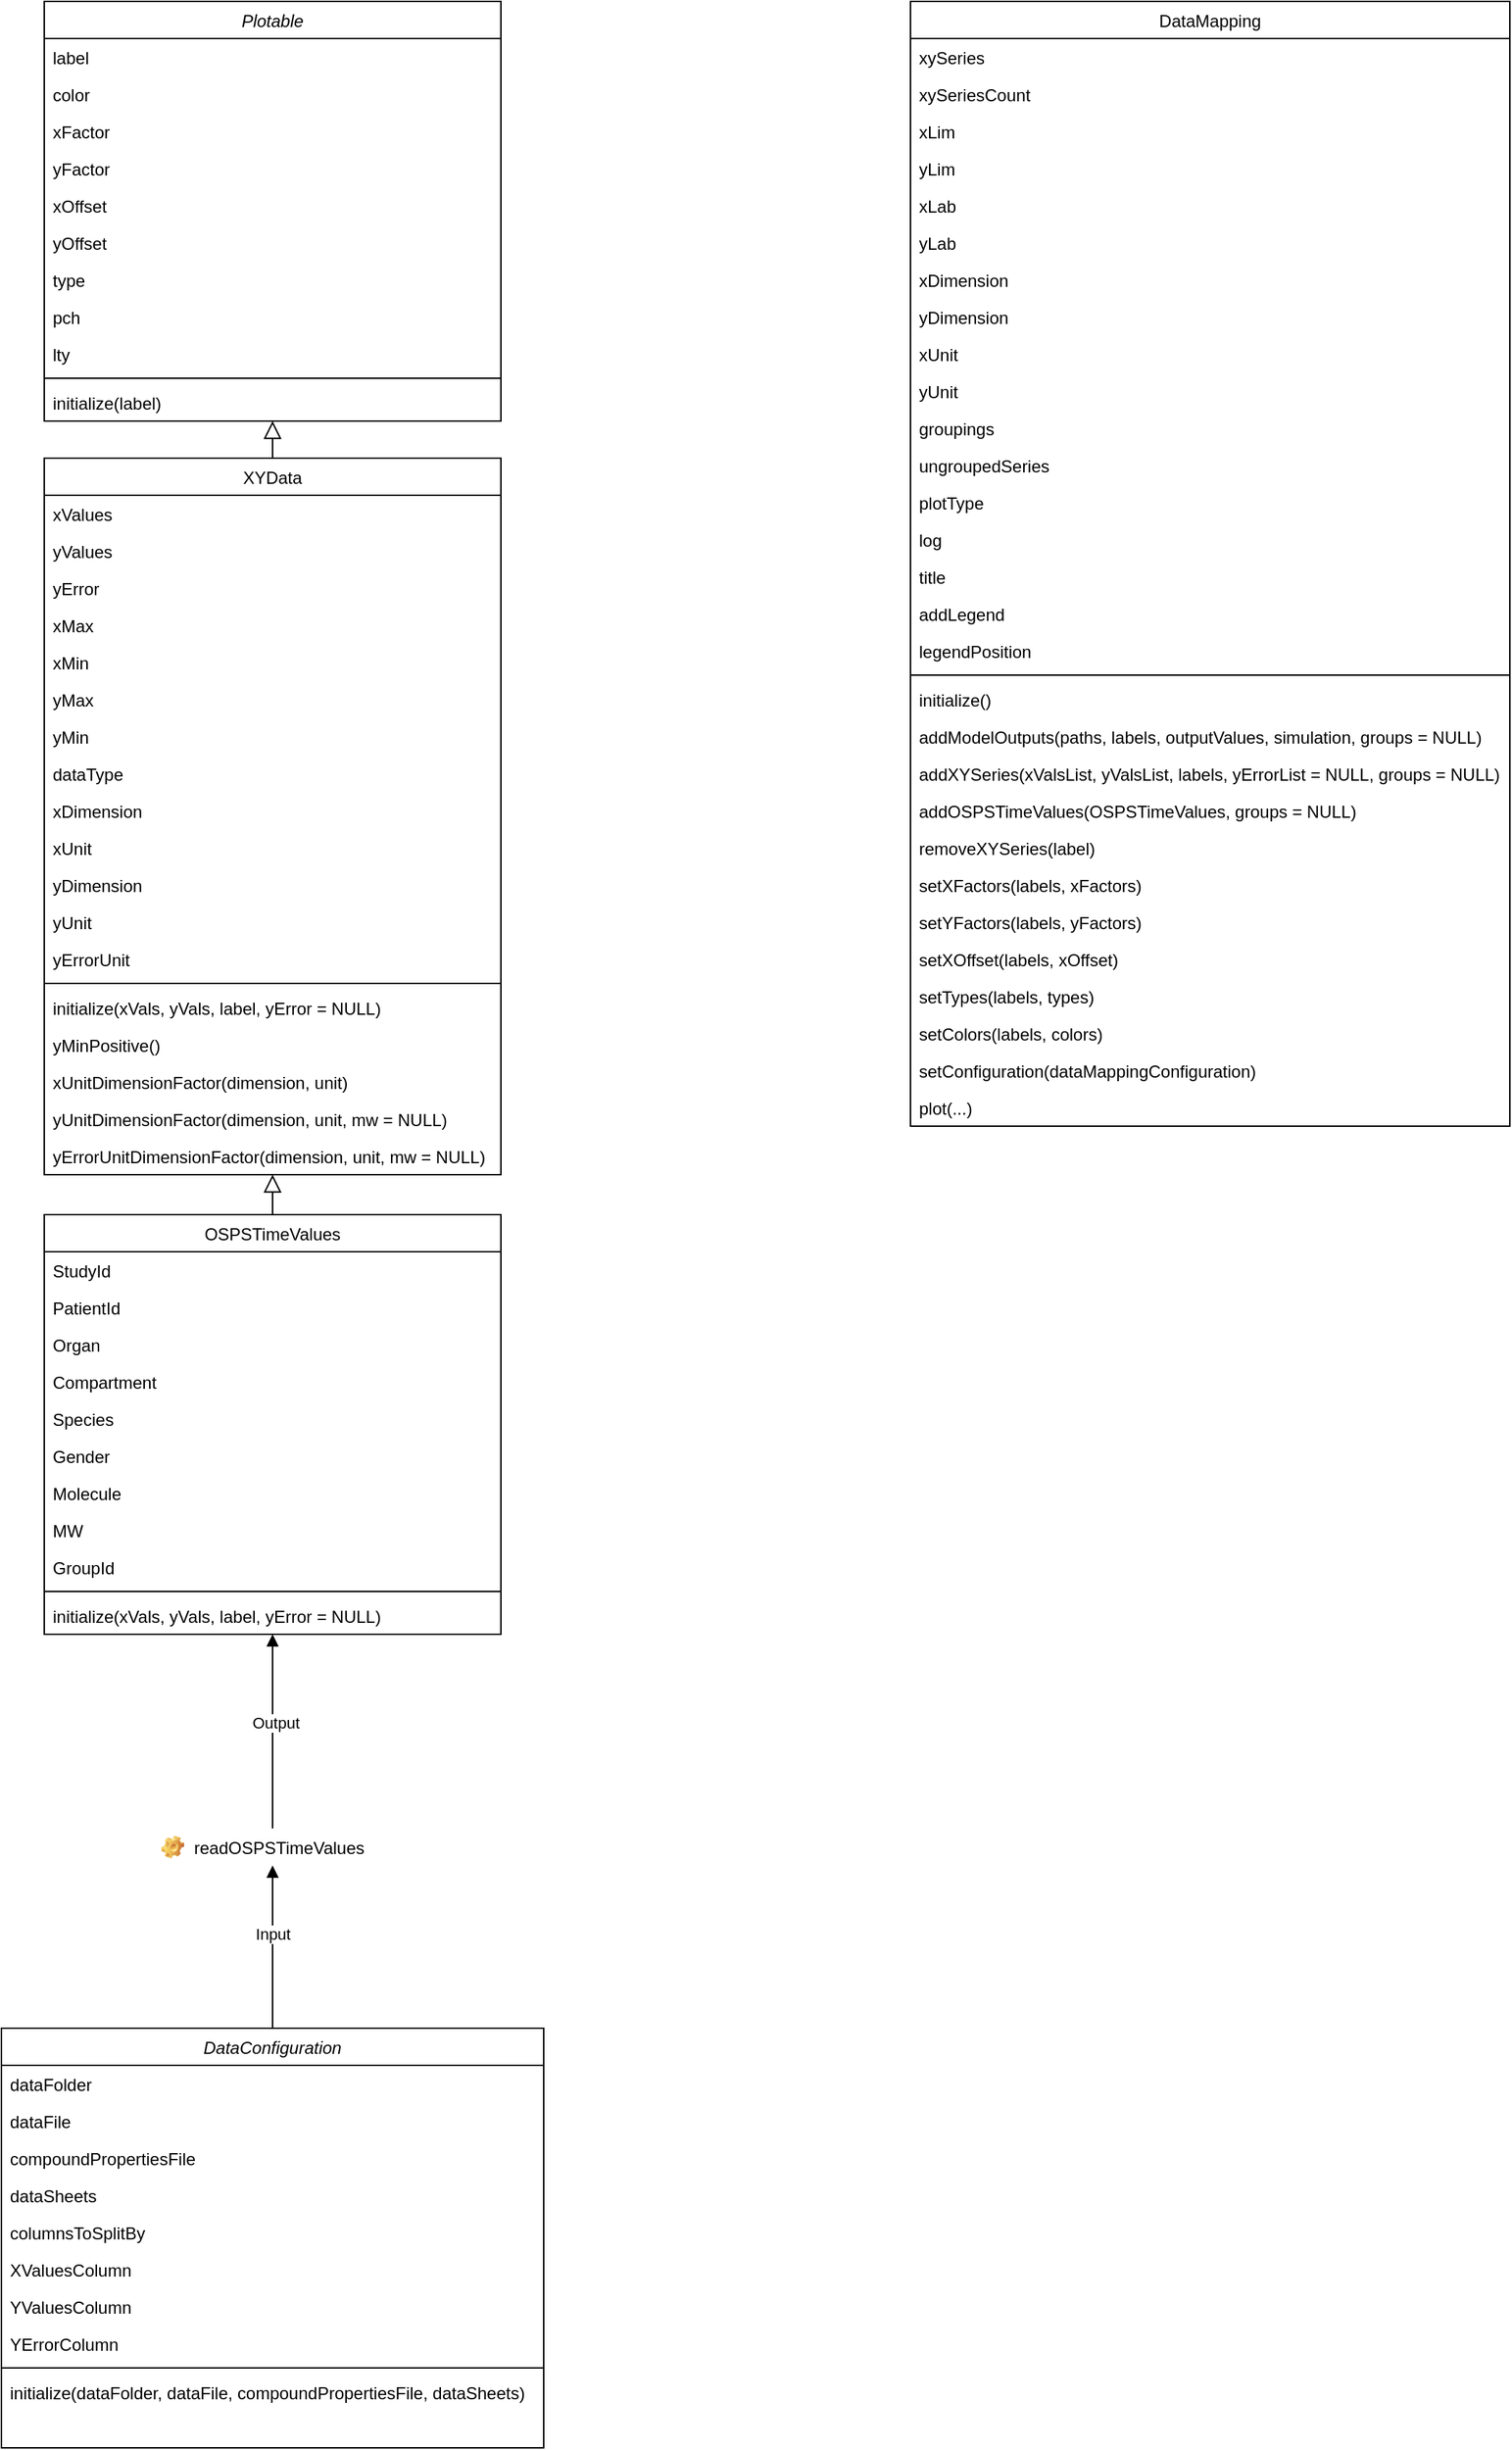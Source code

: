 <mxfile version="13.7.9" type="device"><diagram id="C5RBs43oDa-KdzZeNtuy" name="Page-1"><mxGraphModel dx="3437" dy="1970" grid="1" gridSize="10" guides="1" tooltips="1" connect="1" arrows="1" fold="1" page="1" pageScale="1" pageWidth="827" pageHeight="1169" math="0" shadow="0"><root><mxCell id="WIyWlLk6GJQsqaUBKTNV-0"/><mxCell id="WIyWlLk6GJQsqaUBKTNV-1" parent="WIyWlLk6GJQsqaUBKTNV-0"/><mxCell id="zkfFHV4jXpPFQw0GAbJ--0" value="Plotable" style="swimlane;fontStyle=2;align=center;verticalAlign=top;childLayout=stackLayout;horizontal=1;startSize=26;horizontalStack=0;resizeParent=1;resizeLast=0;collapsible=1;marginBottom=0;rounded=0;shadow=0;strokeWidth=1;" parent="WIyWlLk6GJQsqaUBKTNV-1" vertex="1"><mxGeometry x="220" y="120" width="320" height="294" as="geometry"><mxRectangle x="230" y="140" width="160" height="26" as="alternateBounds"/></mxGeometry></mxCell><mxCell id="zkfFHV4jXpPFQw0GAbJ--1" value="label" style="text;align=left;verticalAlign=top;spacingLeft=4;spacingRight=4;overflow=hidden;rotatable=0;points=[[0,0.5],[1,0.5]];portConstraint=eastwest;" parent="zkfFHV4jXpPFQw0GAbJ--0" vertex="1"><mxGeometry y="26" width="320" height="26" as="geometry"/></mxCell><mxCell id="zkfFHV4jXpPFQw0GAbJ--2" value="color" style="text;align=left;verticalAlign=top;spacingLeft=4;spacingRight=4;overflow=hidden;rotatable=0;points=[[0,0.5],[1,0.5]];portConstraint=eastwest;rounded=0;shadow=0;html=0;" parent="zkfFHV4jXpPFQw0GAbJ--0" vertex="1"><mxGeometry y="52" width="320" height="26" as="geometry"/></mxCell><mxCell id="zkfFHV4jXpPFQw0GAbJ--3" value="xFactor" style="text;align=left;verticalAlign=top;spacingLeft=4;spacingRight=4;overflow=hidden;rotatable=0;points=[[0,0.5],[1,0.5]];portConstraint=eastwest;rounded=0;shadow=0;html=0;" parent="zkfFHV4jXpPFQw0GAbJ--0" vertex="1"><mxGeometry y="78" width="320" height="26" as="geometry"/></mxCell><mxCell id="pk9GruqM8va9V6yg0Vaz-9" value="yFactor" style="text;strokeColor=none;fillColor=none;align=left;verticalAlign=top;spacingLeft=4;spacingRight=4;overflow=hidden;rotatable=0;points=[[0,0.5],[1,0.5]];portConstraint=eastwest;" vertex="1" parent="zkfFHV4jXpPFQw0GAbJ--0"><mxGeometry y="104" width="320" height="26" as="geometry"/></mxCell><mxCell id="pk9GruqM8va9V6yg0Vaz-10" value="xOffset" style="text;strokeColor=none;fillColor=none;align=left;verticalAlign=top;spacingLeft=4;spacingRight=4;overflow=hidden;rotatable=0;points=[[0,0.5],[1,0.5]];portConstraint=eastwest;" vertex="1" parent="zkfFHV4jXpPFQw0GAbJ--0"><mxGeometry y="130" width="320" height="26" as="geometry"/></mxCell><mxCell id="pk9GruqM8va9V6yg0Vaz-11" value="yOffset" style="text;strokeColor=none;fillColor=none;align=left;verticalAlign=top;spacingLeft=4;spacingRight=4;overflow=hidden;rotatable=0;points=[[0,0.5],[1,0.5]];portConstraint=eastwest;" vertex="1" parent="zkfFHV4jXpPFQw0GAbJ--0"><mxGeometry y="156" width="320" height="26" as="geometry"/></mxCell><mxCell id="pk9GruqM8va9V6yg0Vaz-12" value="type" style="text;strokeColor=none;fillColor=none;align=left;verticalAlign=top;spacingLeft=4;spacingRight=4;overflow=hidden;rotatable=0;points=[[0,0.5],[1,0.5]];portConstraint=eastwest;" vertex="1" parent="zkfFHV4jXpPFQw0GAbJ--0"><mxGeometry y="182" width="320" height="26" as="geometry"/></mxCell><mxCell id="pk9GruqM8va9V6yg0Vaz-13" value="pch" style="text;strokeColor=none;fillColor=none;align=left;verticalAlign=top;spacingLeft=4;spacingRight=4;overflow=hidden;rotatable=0;points=[[0,0.5],[1,0.5]];portConstraint=eastwest;" vertex="1" parent="zkfFHV4jXpPFQw0GAbJ--0"><mxGeometry y="208" width="320" height="26" as="geometry"/></mxCell><mxCell id="pk9GruqM8va9V6yg0Vaz-14" value="lty" style="text;strokeColor=none;fillColor=none;align=left;verticalAlign=top;spacingLeft=4;spacingRight=4;overflow=hidden;rotatable=0;points=[[0,0.5],[1,0.5]];portConstraint=eastwest;" vertex="1" parent="zkfFHV4jXpPFQw0GAbJ--0"><mxGeometry y="234" width="320" height="26" as="geometry"/></mxCell><mxCell id="zkfFHV4jXpPFQw0GAbJ--4" value="" style="line;html=1;strokeWidth=1;align=left;verticalAlign=middle;spacingTop=-1;spacingLeft=3;spacingRight=3;rotatable=0;labelPosition=right;points=[];portConstraint=eastwest;" parent="zkfFHV4jXpPFQw0GAbJ--0" vertex="1"><mxGeometry y="260" width="320" height="8" as="geometry"/></mxCell><mxCell id="zkfFHV4jXpPFQw0GAbJ--5" value="initialize(label)" style="text;align=left;verticalAlign=top;spacingLeft=4;spacingRight=4;overflow=hidden;rotatable=0;points=[[0,0.5],[1,0.5]];portConstraint=eastwest;" parent="zkfFHV4jXpPFQw0GAbJ--0" vertex="1"><mxGeometry y="268" width="320" height="26" as="geometry"/></mxCell><mxCell id="zkfFHV4jXpPFQw0GAbJ--12" value="" style="endArrow=block;endSize=10;endFill=0;shadow=0;strokeWidth=1;rounded=0;edgeStyle=elbowEdgeStyle;elbow=vertical;" parent="WIyWlLk6GJQsqaUBKTNV-1" source="zkfFHV4jXpPFQw0GAbJ--6" target="zkfFHV4jXpPFQw0GAbJ--0" edge="1"><mxGeometry width="160" relative="1" as="geometry"><mxPoint x="200" y="203" as="sourcePoint"/><mxPoint x="200" y="203" as="targetPoint"/></mxGeometry></mxCell><mxCell id="pk9GruqM8va9V6yg0Vaz-6" value="" style="endArrow=block;endSize=10;endFill=0;shadow=0;strokeWidth=1;rounded=0;edgeStyle=elbowEdgeStyle;elbow=vertical;exitX=0.5;exitY=0;exitDx=0;exitDy=0;entryX=0.5;entryY=1;entryDx=0;entryDy=0;" edge="1" parent="WIyWlLk6GJQsqaUBKTNV-1" source="pk9GruqM8va9V6yg0Vaz-0" target="zkfFHV4jXpPFQw0GAbJ--6"><mxGeometry width="160" relative="1" as="geometry"><mxPoint x="310" y="410" as="sourcePoint"/><mxPoint x="610" y="520" as="targetPoint"/></mxGeometry></mxCell><mxCell id="zkfFHV4jXpPFQw0GAbJ--6" value="XYData" style="swimlane;fontStyle=0;align=center;verticalAlign=top;childLayout=stackLayout;horizontal=1;startSize=26;horizontalStack=0;resizeParent=1;resizeLast=0;collapsible=1;marginBottom=0;rounded=0;shadow=0;strokeWidth=1;" parent="WIyWlLk6GJQsqaUBKTNV-1" vertex="1"><mxGeometry x="220" y="440" width="320" height="502" as="geometry"><mxRectangle x="130" y="380" width="160" height="26" as="alternateBounds"/></mxGeometry></mxCell><mxCell id="zkfFHV4jXpPFQw0GAbJ--7" value="xValues" style="text;align=left;verticalAlign=top;spacingLeft=4;spacingRight=4;overflow=hidden;rotatable=0;points=[[0,0.5],[1,0.5]];portConstraint=eastwest;" parent="zkfFHV4jXpPFQw0GAbJ--6" vertex="1"><mxGeometry y="26" width="320" height="26" as="geometry"/></mxCell><mxCell id="pk9GruqM8va9V6yg0Vaz-15" value="yValues" style="text;align=left;verticalAlign=top;spacingLeft=4;spacingRight=4;overflow=hidden;rotatable=0;points=[[0,0.5],[1,0.5]];portConstraint=eastwest;rounded=0;shadow=0;html=0;" vertex="1" parent="zkfFHV4jXpPFQw0GAbJ--6"><mxGeometry y="52" width="320" height="26" as="geometry"/></mxCell><mxCell id="pk9GruqM8va9V6yg0Vaz-20" value="yError" style="text;align=left;verticalAlign=top;spacingLeft=4;spacingRight=4;overflow=hidden;rotatable=0;points=[[0,0.5],[1,0.5]];portConstraint=eastwest;rounded=0;shadow=0;html=0;" vertex="1" parent="zkfFHV4jXpPFQw0GAbJ--6"><mxGeometry y="78" width="320" height="26" as="geometry"/></mxCell><mxCell id="pk9GruqM8va9V6yg0Vaz-19" value="xMax" style="text;align=left;verticalAlign=top;spacingLeft=4;spacingRight=4;overflow=hidden;rotatable=0;points=[[0,0.5],[1,0.5]];portConstraint=eastwest;rounded=0;shadow=0;html=0;" vertex="1" parent="zkfFHV4jXpPFQw0GAbJ--6"><mxGeometry y="104" width="320" height="26" as="geometry"/></mxCell><mxCell id="pk9GruqM8va9V6yg0Vaz-18" value="xMin" style="text;align=left;verticalAlign=top;spacingLeft=4;spacingRight=4;overflow=hidden;rotatable=0;points=[[0,0.5],[1,0.5]];portConstraint=eastwest;rounded=0;shadow=0;html=0;" vertex="1" parent="zkfFHV4jXpPFQw0GAbJ--6"><mxGeometry y="130" width="320" height="26" as="geometry"/></mxCell><mxCell id="pk9GruqM8va9V6yg0Vaz-16" value="yMax" style="text;align=left;verticalAlign=top;spacingLeft=4;spacingRight=4;overflow=hidden;rotatable=0;points=[[0,0.5],[1,0.5]];portConstraint=eastwest;rounded=0;shadow=0;html=0;" vertex="1" parent="zkfFHV4jXpPFQw0GAbJ--6"><mxGeometry y="156" width="320" height="26" as="geometry"/></mxCell><mxCell id="pk9GruqM8va9V6yg0Vaz-17" value="yMin" style="text;align=left;verticalAlign=top;spacingLeft=4;spacingRight=4;overflow=hidden;rotatable=0;points=[[0,0.5],[1,0.5]];portConstraint=eastwest;rounded=0;shadow=0;html=0;" vertex="1" parent="zkfFHV4jXpPFQw0GAbJ--6"><mxGeometry y="182" width="320" height="26" as="geometry"/></mxCell><mxCell id="zkfFHV4jXpPFQw0GAbJ--8" value="dataType" style="text;align=left;verticalAlign=top;spacingLeft=4;spacingRight=4;overflow=hidden;rotatable=0;points=[[0,0.5],[1,0.5]];portConstraint=eastwest;rounded=0;shadow=0;html=0;" parent="zkfFHV4jXpPFQw0GAbJ--6" vertex="1"><mxGeometry y="208" width="320" height="26" as="geometry"/></mxCell><mxCell id="pk9GruqM8va9V6yg0Vaz-21" value="xDimension" style="text;align=left;verticalAlign=top;spacingLeft=4;spacingRight=4;overflow=hidden;rotatable=0;points=[[0,0.5],[1,0.5]];portConstraint=eastwest;rounded=0;shadow=0;html=0;" vertex="1" parent="zkfFHV4jXpPFQw0GAbJ--6"><mxGeometry y="234" width="320" height="26" as="geometry"/></mxCell><mxCell id="pk9GruqM8va9V6yg0Vaz-22" value="xUnit" style="text;align=left;verticalAlign=top;spacingLeft=4;spacingRight=4;overflow=hidden;rotatable=0;points=[[0,0.5],[1,0.5]];portConstraint=eastwest;rounded=0;shadow=0;html=0;" vertex="1" parent="zkfFHV4jXpPFQw0GAbJ--6"><mxGeometry y="260" width="320" height="26" as="geometry"/></mxCell><mxCell id="pk9GruqM8va9V6yg0Vaz-23" value="yDimension" style="text;align=left;verticalAlign=top;spacingLeft=4;spacingRight=4;overflow=hidden;rotatable=0;points=[[0,0.5],[1,0.5]];portConstraint=eastwest;rounded=0;shadow=0;html=0;" vertex="1" parent="zkfFHV4jXpPFQw0GAbJ--6"><mxGeometry y="286" width="320" height="26" as="geometry"/></mxCell><mxCell id="pk9GruqM8va9V6yg0Vaz-24" value="yUnit" style="text;align=left;verticalAlign=top;spacingLeft=4;spacingRight=4;overflow=hidden;rotatable=0;points=[[0,0.5],[1,0.5]];portConstraint=eastwest;rounded=0;shadow=0;html=0;" vertex="1" parent="zkfFHV4jXpPFQw0GAbJ--6"><mxGeometry y="312" width="320" height="26" as="geometry"/></mxCell><mxCell id="pk9GruqM8va9V6yg0Vaz-25" value="yErrorUnit" style="text;align=left;verticalAlign=top;spacingLeft=4;spacingRight=4;overflow=hidden;rotatable=0;points=[[0,0.5],[1,0.5]];portConstraint=eastwest;rounded=0;shadow=0;html=0;" vertex="1" parent="zkfFHV4jXpPFQw0GAbJ--6"><mxGeometry y="338" width="320" height="26" as="geometry"/></mxCell><mxCell id="zkfFHV4jXpPFQw0GAbJ--9" value="" style="line;html=1;strokeWidth=1;align=left;verticalAlign=middle;spacingTop=-1;spacingLeft=3;spacingRight=3;rotatable=0;labelPosition=right;points=[];portConstraint=eastwest;" parent="zkfFHV4jXpPFQw0GAbJ--6" vertex="1"><mxGeometry y="364" width="320" height="8" as="geometry"/></mxCell><mxCell id="pk9GruqM8va9V6yg0Vaz-26" value="initialize(xVals, yVals, label, yError = NULL)" style="text;align=left;verticalAlign=top;spacingLeft=4;spacingRight=4;overflow=hidden;rotatable=0;points=[[0,0.5],[1,0.5]];portConstraint=eastwest;" vertex="1" parent="zkfFHV4jXpPFQw0GAbJ--6"><mxGeometry y="372" width="320" height="26" as="geometry"/></mxCell><mxCell id="pk9GruqM8va9V6yg0Vaz-28" value="yMinPositive()" style="text;align=left;verticalAlign=top;spacingLeft=4;spacingRight=4;overflow=hidden;rotatable=0;points=[[0,0.5],[1,0.5]];portConstraint=eastwest;" vertex="1" parent="zkfFHV4jXpPFQw0GAbJ--6"><mxGeometry y="398" width="320" height="26" as="geometry"/></mxCell><mxCell id="pk9GruqM8va9V6yg0Vaz-29" value="xUnitDimensionFactor(dimension, unit)" style="text;align=left;verticalAlign=top;spacingLeft=4;spacingRight=4;overflow=hidden;rotatable=0;points=[[0,0.5],[1,0.5]];portConstraint=eastwest;" vertex="1" parent="zkfFHV4jXpPFQw0GAbJ--6"><mxGeometry y="424" width="320" height="26" as="geometry"/></mxCell><mxCell id="pk9GruqM8va9V6yg0Vaz-30" value="yUnitDimensionFactor(dimension, unit, mw = NULL)" style="text;align=left;verticalAlign=top;spacingLeft=4;spacingRight=4;overflow=hidden;rotatable=0;points=[[0,0.5],[1,0.5]];portConstraint=eastwest;" vertex="1" parent="zkfFHV4jXpPFQw0GAbJ--6"><mxGeometry y="450" width="320" height="26" as="geometry"/></mxCell><mxCell id="pk9GruqM8va9V6yg0Vaz-31" value="yErrorUnitDimensionFactor(dimension, unit, mw = NULL)" style="text;align=left;verticalAlign=top;spacingLeft=4;spacingRight=4;overflow=hidden;rotatable=0;points=[[0,0.5],[1,0.5]];portConstraint=eastwest;" vertex="1" parent="zkfFHV4jXpPFQw0GAbJ--6"><mxGeometry y="476" width="320" height="26" as="geometry"/></mxCell><mxCell id="pk9GruqM8va9V6yg0Vaz-0" value="OSPSTimeValues" style="swimlane;fontStyle=0;align=center;verticalAlign=top;childLayout=stackLayout;horizontal=1;startSize=26;horizontalStack=0;resizeParent=1;resizeLast=0;collapsible=1;marginBottom=0;rounded=0;shadow=0;strokeWidth=1;" vertex="1" parent="WIyWlLk6GJQsqaUBKTNV-1"><mxGeometry x="220" y="970" width="320" height="294" as="geometry"><mxRectangle x="130" y="380" width="160" height="26" as="alternateBounds"/></mxGeometry></mxCell><mxCell id="pk9GruqM8va9V6yg0Vaz-1" value="StudyId" style="text;align=left;verticalAlign=top;spacingLeft=4;spacingRight=4;overflow=hidden;rotatable=0;points=[[0,0.5],[1,0.5]];portConstraint=eastwest;" vertex="1" parent="pk9GruqM8va9V6yg0Vaz-0"><mxGeometry y="26" width="320" height="26" as="geometry"/></mxCell><mxCell id="pk9GruqM8va9V6yg0Vaz-33" value="PatientId" style="text;align=left;verticalAlign=top;spacingLeft=4;spacingRight=4;overflow=hidden;rotatable=0;points=[[0,0.5],[1,0.5]];portConstraint=eastwest;" vertex="1" parent="pk9GruqM8va9V6yg0Vaz-0"><mxGeometry y="52" width="320" height="26" as="geometry"/></mxCell><mxCell id="pk9GruqM8va9V6yg0Vaz-34" value="Organ" style="text;align=left;verticalAlign=top;spacingLeft=4;spacingRight=4;overflow=hidden;rotatable=0;points=[[0,0.5],[1,0.5]];portConstraint=eastwest;" vertex="1" parent="pk9GruqM8va9V6yg0Vaz-0"><mxGeometry y="78" width="320" height="26" as="geometry"/></mxCell><mxCell id="pk9GruqM8va9V6yg0Vaz-35" value="Compartment" style="text;align=left;verticalAlign=top;spacingLeft=4;spacingRight=4;overflow=hidden;rotatable=0;points=[[0,0.5],[1,0.5]];portConstraint=eastwest;" vertex="1" parent="pk9GruqM8va9V6yg0Vaz-0"><mxGeometry y="104" width="320" height="26" as="geometry"/></mxCell><mxCell id="pk9GruqM8va9V6yg0Vaz-36" value="Species" style="text;align=left;verticalAlign=top;spacingLeft=4;spacingRight=4;overflow=hidden;rotatable=0;points=[[0,0.5],[1,0.5]];portConstraint=eastwest;" vertex="1" parent="pk9GruqM8va9V6yg0Vaz-0"><mxGeometry y="130" width="320" height="26" as="geometry"/></mxCell><mxCell id="pk9GruqM8va9V6yg0Vaz-37" value="Gender" style="text;align=left;verticalAlign=top;spacingLeft=4;spacingRight=4;overflow=hidden;rotatable=0;points=[[0,0.5],[1,0.5]];portConstraint=eastwest;" vertex="1" parent="pk9GruqM8va9V6yg0Vaz-0"><mxGeometry y="156" width="320" height="26" as="geometry"/></mxCell><mxCell id="pk9GruqM8va9V6yg0Vaz-38" value="Molecule" style="text;align=left;verticalAlign=top;spacingLeft=4;spacingRight=4;overflow=hidden;rotatable=0;points=[[0,0.5],[1,0.5]];portConstraint=eastwest;" vertex="1" parent="pk9GruqM8va9V6yg0Vaz-0"><mxGeometry y="182" width="320" height="26" as="geometry"/></mxCell><mxCell id="pk9GruqM8va9V6yg0Vaz-39" value="MW" style="text;align=left;verticalAlign=top;spacingLeft=4;spacingRight=4;overflow=hidden;rotatable=0;points=[[0,0.5],[1,0.5]];portConstraint=eastwest;" vertex="1" parent="pk9GruqM8va9V6yg0Vaz-0"><mxGeometry y="208" width="320" height="26" as="geometry"/></mxCell><mxCell id="pk9GruqM8va9V6yg0Vaz-40" value="GroupId" style="text;align=left;verticalAlign=top;spacingLeft=4;spacingRight=4;overflow=hidden;rotatable=0;points=[[0,0.5],[1,0.5]];portConstraint=eastwest;" vertex="1" parent="pk9GruqM8va9V6yg0Vaz-0"><mxGeometry y="234" width="320" height="26" as="geometry"/></mxCell><mxCell id="pk9GruqM8va9V6yg0Vaz-3" value="" style="line;html=1;strokeWidth=1;align=left;verticalAlign=middle;spacingTop=-1;spacingLeft=3;spacingRight=3;rotatable=0;labelPosition=right;points=[];portConstraint=eastwest;" vertex="1" parent="pk9GruqM8va9V6yg0Vaz-0"><mxGeometry y="260" width="320" height="8" as="geometry"/></mxCell><mxCell id="pk9GruqM8va9V6yg0Vaz-32" value="initialize(xVals, yVals, label, yError = NULL)" style="text;align=left;verticalAlign=top;spacingLeft=4;spacingRight=4;overflow=hidden;rotatable=0;points=[[0,0.5],[1,0.5]];portConstraint=eastwest;" vertex="1" parent="pk9GruqM8va9V6yg0Vaz-0"><mxGeometry y="268" width="320" height="26" as="geometry"/></mxCell><mxCell id="pk9GruqM8va9V6yg0Vaz-54" value="readOSPSTimeValues" style="label;fontStyle=0;strokeColor=none;fillColor=none;align=left;verticalAlign=top;overflow=hidden;spacingLeft=28;spacingRight=4;rotatable=0;points=[[0,0.5],[1,0.5]];portConstraint=eastwest;imageWidth=16;imageHeight=16;image=img/clipart/Gear_128x128.png" vertex="1" parent="WIyWlLk6GJQsqaUBKTNV-1"><mxGeometry x="295" y="1400" width="170" height="26" as="geometry"/></mxCell><mxCell id="pk9GruqM8va9V6yg0Vaz-55" value="Input" style="html=1;verticalAlign=bottom;endArrow=block;exitX=0.5;exitY=0;exitDx=0;exitDy=0;" edge="1" parent="WIyWlLk6GJQsqaUBKTNV-1" source="pk9GruqM8va9V6yg0Vaz-41" target="pk9GruqM8va9V6yg0Vaz-54"><mxGeometry width="80" relative="1" as="geometry"><mxPoint x="920" y="550" as="sourcePoint"/><mxPoint x="1000" y="550" as="targetPoint"/></mxGeometry></mxCell><mxCell id="pk9GruqM8va9V6yg0Vaz-56" value="Output" style="html=1;verticalAlign=bottom;endArrow=block;" edge="1" parent="WIyWlLk6GJQsqaUBKTNV-1" source="pk9GruqM8va9V6yg0Vaz-54" target="pk9GruqM8va9V6yg0Vaz-32"><mxGeometry x="-0.034" y="-2" width="80" relative="1" as="geometry"><mxPoint x="1090" y="730" as="sourcePoint"/><mxPoint x="1080" y="1106" as="targetPoint"/><mxPoint as="offset"/></mxGeometry></mxCell><mxCell id="pk9GruqM8va9V6yg0Vaz-41" value="DataConfiguration" style="swimlane;fontStyle=2;align=center;verticalAlign=top;childLayout=stackLayout;horizontal=1;startSize=26;horizontalStack=0;resizeParent=1;resizeLast=0;collapsible=1;marginBottom=0;rounded=0;shadow=0;strokeWidth=1;" vertex="1" parent="WIyWlLk6GJQsqaUBKTNV-1"><mxGeometry x="190" y="1540" width="380" height="294" as="geometry"><mxRectangle x="230" y="140" width="160" height="26" as="alternateBounds"/></mxGeometry></mxCell><mxCell id="pk9GruqM8va9V6yg0Vaz-42" value="dataFolder" style="text;align=left;verticalAlign=top;spacingLeft=4;spacingRight=4;overflow=hidden;rotatable=0;points=[[0,0.5],[1,0.5]];portConstraint=eastwest;" vertex="1" parent="pk9GruqM8va9V6yg0Vaz-41"><mxGeometry y="26" width="380" height="26" as="geometry"/></mxCell><mxCell id="pk9GruqM8va9V6yg0Vaz-43" value="dataFile" style="text;align=left;verticalAlign=top;spacingLeft=4;spacingRight=4;overflow=hidden;rotatable=0;points=[[0,0.5],[1,0.5]];portConstraint=eastwest;rounded=0;shadow=0;html=0;" vertex="1" parent="pk9GruqM8va9V6yg0Vaz-41"><mxGeometry y="52" width="380" height="26" as="geometry"/></mxCell><mxCell id="pk9GruqM8va9V6yg0Vaz-44" value="compoundPropertiesFile" style="text;align=left;verticalAlign=top;spacingLeft=4;spacingRight=4;overflow=hidden;rotatable=0;points=[[0,0.5],[1,0.5]];portConstraint=eastwest;rounded=0;shadow=0;html=0;" vertex="1" parent="pk9GruqM8va9V6yg0Vaz-41"><mxGeometry y="78" width="380" height="26" as="geometry"/></mxCell><mxCell id="pk9GruqM8va9V6yg0Vaz-45" value="dataSheets" style="text;strokeColor=none;fillColor=none;align=left;verticalAlign=top;spacingLeft=4;spacingRight=4;overflow=hidden;rotatable=0;points=[[0,0.5],[1,0.5]];portConstraint=eastwest;" vertex="1" parent="pk9GruqM8va9V6yg0Vaz-41"><mxGeometry y="104" width="380" height="26" as="geometry"/></mxCell><mxCell id="pk9GruqM8va9V6yg0Vaz-46" value="columnsToSplitBy" style="text;strokeColor=none;fillColor=none;align=left;verticalAlign=top;spacingLeft=4;spacingRight=4;overflow=hidden;rotatable=0;points=[[0,0.5],[1,0.5]];portConstraint=eastwest;" vertex="1" parent="pk9GruqM8va9V6yg0Vaz-41"><mxGeometry y="130" width="380" height="26" as="geometry"/></mxCell><mxCell id="pk9GruqM8va9V6yg0Vaz-47" value="XValuesColumn" style="text;strokeColor=none;fillColor=none;align=left;verticalAlign=top;spacingLeft=4;spacingRight=4;overflow=hidden;rotatable=0;points=[[0,0.5],[1,0.5]];portConstraint=eastwest;" vertex="1" parent="pk9GruqM8va9V6yg0Vaz-41"><mxGeometry y="156" width="380" height="26" as="geometry"/></mxCell><mxCell id="pk9GruqM8va9V6yg0Vaz-48" value="YValuesColumn" style="text;strokeColor=none;fillColor=none;align=left;verticalAlign=top;spacingLeft=4;spacingRight=4;overflow=hidden;rotatable=0;points=[[0,0.5],[1,0.5]];portConstraint=eastwest;" vertex="1" parent="pk9GruqM8va9V6yg0Vaz-41"><mxGeometry y="182" width="380" height="26" as="geometry"/></mxCell><mxCell id="pk9GruqM8va9V6yg0Vaz-49" value="YErrorColumn" style="text;strokeColor=none;fillColor=none;align=left;verticalAlign=top;spacingLeft=4;spacingRight=4;overflow=hidden;rotatable=0;points=[[0,0.5],[1,0.5]];portConstraint=eastwest;" vertex="1" parent="pk9GruqM8va9V6yg0Vaz-41"><mxGeometry y="208" width="380" height="26" as="geometry"/></mxCell><mxCell id="pk9GruqM8va9V6yg0Vaz-51" value="" style="line;html=1;strokeWidth=1;align=left;verticalAlign=middle;spacingTop=-1;spacingLeft=3;spacingRight=3;rotatable=0;labelPosition=right;points=[];portConstraint=eastwest;" vertex="1" parent="pk9GruqM8va9V6yg0Vaz-41"><mxGeometry y="234" width="380" height="8" as="geometry"/></mxCell><mxCell id="pk9GruqM8va9V6yg0Vaz-52" value="initialize(dataFolder, dataFile, compoundPropertiesFile, dataSheets)" style="text;align=left;verticalAlign=top;spacingLeft=4;spacingRight=4;overflow=hidden;rotatable=0;points=[[0,0.5],[1,0.5]];portConstraint=eastwest;" vertex="1" parent="pk9GruqM8va9V6yg0Vaz-41"><mxGeometry y="242" width="380" height="26" as="geometry"/></mxCell><mxCell id="pk9GruqM8va9V6yg0Vaz-58" value="DataMapping" style="swimlane;fontStyle=0;align=center;verticalAlign=top;childLayout=stackLayout;horizontal=1;startSize=26;horizontalStack=0;resizeParent=1;resizeLast=0;collapsible=1;marginBottom=0;rounded=0;shadow=0;strokeWidth=1;" vertex="1" parent="WIyWlLk6GJQsqaUBKTNV-1"><mxGeometry x="827" y="120" width="420" height="788" as="geometry"><mxRectangle x="130" y="380" width="160" height="26" as="alternateBounds"/></mxGeometry></mxCell><mxCell id="pk9GruqM8va9V6yg0Vaz-59" value="xySeries" style="text;align=left;verticalAlign=top;spacingLeft=4;spacingRight=4;overflow=hidden;rotatable=0;points=[[0,0.5],[1,0.5]];portConstraint=eastwest;" vertex="1" parent="pk9GruqM8va9V6yg0Vaz-58"><mxGeometry y="26" width="420" height="26" as="geometry"/></mxCell><mxCell id="pk9GruqM8va9V6yg0Vaz-60" value="xySeriesCount" style="text;align=left;verticalAlign=top;spacingLeft=4;spacingRight=4;overflow=hidden;rotatable=0;points=[[0,0.5],[1,0.5]];portConstraint=eastwest;" vertex="1" parent="pk9GruqM8va9V6yg0Vaz-58"><mxGeometry y="52" width="420" height="26" as="geometry"/></mxCell><mxCell id="pk9GruqM8va9V6yg0Vaz-61" value="xLim" style="text;align=left;verticalAlign=top;spacingLeft=4;spacingRight=4;overflow=hidden;rotatable=0;points=[[0,0.5],[1,0.5]];portConstraint=eastwest;" vertex="1" parent="pk9GruqM8va9V6yg0Vaz-58"><mxGeometry y="78" width="420" height="26" as="geometry"/></mxCell><mxCell id="pk9GruqM8va9V6yg0Vaz-62" value="yLim" style="text;align=left;verticalAlign=top;spacingLeft=4;spacingRight=4;overflow=hidden;rotatable=0;points=[[0,0.5],[1,0.5]];portConstraint=eastwest;" vertex="1" parent="pk9GruqM8va9V6yg0Vaz-58"><mxGeometry y="104" width="420" height="26" as="geometry"/></mxCell><mxCell id="pk9GruqM8va9V6yg0Vaz-63" value="xLab" style="text;align=left;verticalAlign=top;spacingLeft=4;spacingRight=4;overflow=hidden;rotatable=0;points=[[0,0.5],[1,0.5]];portConstraint=eastwest;" vertex="1" parent="pk9GruqM8va9V6yg0Vaz-58"><mxGeometry y="130" width="420" height="26" as="geometry"/></mxCell><mxCell id="pk9GruqM8va9V6yg0Vaz-64" value="yLab" style="text;align=left;verticalAlign=top;spacingLeft=4;spacingRight=4;overflow=hidden;rotatable=0;points=[[0,0.5],[1,0.5]];portConstraint=eastwest;" vertex="1" parent="pk9GruqM8va9V6yg0Vaz-58"><mxGeometry y="156" width="420" height="26" as="geometry"/></mxCell><mxCell id="pk9GruqM8va9V6yg0Vaz-65" value="xDimension" style="text;align=left;verticalAlign=top;spacingLeft=4;spacingRight=4;overflow=hidden;rotatable=0;points=[[0,0.5],[1,0.5]];portConstraint=eastwest;" vertex="1" parent="pk9GruqM8va9V6yg0Vaz-58"><mxGeometry y="182" width="420" height="26" as="geometry"/></mxCell><mxCell id="pk9GruqM8va9V6yg0Vaz-66" value="yDimension" style="text;align=left;verticalAlign=top;spacingLeft=4;spacingRight=4;overflow=hidden;rotatable=0;points=[[0,0.5],[1,0.5]];portConstraint=eastwest;" vertex="1" parent="pk9GruqM8va9V6yg0Vaz-58"><mxGeometry y="208" width="420" height="26" as="geometry"/></mxCell><mxCell id="pk9GruqM8va9V6yg0Vaz-67" value="xUnit" style="text;align=left;verticalAlign=top;spacingLeft=4;spacingRight=4;overflow=hidden;rotatable=0;points=[[0,0.5],[1,0.5]];portConstraint=eastwest;" vertex="1" parent="pk9GruqM8va9V6yg0Vaz-58"><mxGeometry y="234" width="420" height="26" as="geometry"/></mxCell><mxCell id="pk9GruqM8va9V6yg0Vaz-70" value="yUnit" style="text;align=left;verticalAlign=top;spacingLeft=4;spacingRight=4;overflow=hidden;rotatable=0;points=[[0,0.5],[1,0.5]];portConstraint=eastwest;" vertex="1" parent="pk9GruqM8va9V6yg0Vaz-58"><mxGeometry y="260" width="420" height="26" as="geometry"/></mxCell><mxCell id="pk9GruqM8va9V6yg0Vaz-71" value="groupings" style="text;align=left;verticalAlign=top;spacingLeft=4;spacingRight=4;overflow=hidden;rotatable=0;points=[[0,0.5],[1,0.5]];portConstraint=eastwest;" vertex="1" parent="pk9GruqM8va9V6yg0Vaz-58"><mxGeometry y="286" width="420" height="26" as="geometry"/></mxCell><mxCell id="pk9GruqM8va9V6yg0Vaz-72" value="ungroupedSeries" style="text;align=left;verticalAlign=top;spacingLeft=4;spacingRight=4;overflow=hidden;rotatable=0;points=[[0,0.5],[1,0.5]];portConstraint=eastwest;" vertex="1" parent="pk9GruqM8va9V6yg0Vaz-58"><mxGeometry y="312" width="420" height="26" as="geometry"/></mxCell><mxCell id="pk9GruqM8va9V6yg0Vaz-73" value="plotType" style="text;align=left;verticalAlign=top;spacingLeft=4;spacingRight=4;overflow=hidden;rotatable=0;points=[[0,0.5],[1,0.5]];portConstraint=eastwest;" vertex="1" parent="pk9GruqM8va9V6yg0Vaz-58"><mxGeometry y="338" width="420" height="26" as="geometry"/></mxCell><mxCell id="pk9GruqM8va9V6yg0Vaz-74" value="log" style="text;align=left;verticalAlign=top;spacingLeft=4;spacingRight=4;overflow=hidden;rotatable=0;points=[[0,0.5],[1,0.5]];portConstraint=eastwest;" vertex="1" parent="pk9GruqM8va9V6yg0Vaz-58"><mxGeometry y="364" width="420" height="26" as="geometry"/></mxCell><mxCell id="pk9GruqM8va9V6yg0Vaz-75" value="title" style="text;align=left;verticalAlign=top;spacingLeft=4;spacingRight=4;overflow=hidden;rotatable=0;points=[[0,0.5],[1,0.5]];portConstraint=eastwest;" vertex="1" parent="pk9GruqM8va9V6yg0Vaz-58"><mxGeometry y="390" width="420" height="26" as="geometry"/></mxCell><mxCell id="pk9GruqM8va9V6yg0Vaz-77" value="addLegend" style="text;align=left;verticalAlign=top;spacingLeft=4;spacingRight=4;overflow=hidden;rotatable=0;points=[[0,0.5],[1,0.5]];portConstraint=eastwest;" vertex="1" parent="pk9GruqM8va9V6yg0Vaz-58"><mxGeometry y="416" width="420" height="26" as="geometry"/></mxCell><mxCell id="pk9GruqM8va9V6yg0Vaz-76" value="legendPosition" style="text;align=left;verticalAlign=top;spacingLeft=4;spacingRight=4;overflow=hidden;rotatable=0;points=[[0,0.5],[1,0.5]];portConstraint=eastwest;" vertex="1" parent="pk9GruqM8va9V6yg0Vaz-58"><mxGeometry y="442" width="420" height="26" as="geometry"/></mxCell><mxCell id="pk9GruqM8va9V6yg0Vaz-68" value="" style="line;html=1;strokeWidth=1;align=left;verticalAlign=middle;spacingTop=-1;spacingLeft=3;spacingRight=3;rotatable=0;labelPosition=right;points=[];portConstraint=eastwest;" vertex="1" parent="pk9GruqM8va9V6yg0Vaz-58"><mxGeometry y="468" width="420" height="8" as="geometry"/></mxCell><mxCell id="pk9GruqM8va9V6yg0Vaz-69" value="initialize()" style="text;align=left;verticalAlign=top;spacingLeft=4;spacingRight=4;overflow=hidden;rotatable=0;points=[[0,0.5],[1,0.5]];portConstraint=eastwest;" vertex="1" parent="pk9GruqM8va9V6yg0Vaz-58"><mxGeometry y="476" width="420" height="26" as="geometry"/></mxCell><mxCell id="pk9GruqM8va9V6yg0Vaz-80" value="addModelOutputs(paths, labels, outputValues, simulation, groups = NULL)" style="text;align=left;verticalAlign=top;spacingLeft=4;spacingRight=4;overflow=hidden;rotatable=0;points=[[0,0.5],[1,0.5]];portConstraint=eastwest;" vertex="1" parent="pk9GruqM8va9V6yg0Vaz-58"><mxGeometry y="502" width="420" height="26" as="geometry"/></mxCell><mxCell id="pk9GruqM8va9V6yg0Vaz-81" value="addXYSeries(xValsList, yValsList, labels, yErrorList = NULL, groups = NULL)" style="text;align=left;verticalAlign=top;spacingLeft=4;spacingRight=4;overflow=hidden;rotatable=0;points=[[0,0.5],[1,0.5]];portConstraint=eastwest;" vertex="1" parent="pk9GruqM8va9V6yg0Vaz-58"><mxGeometry y="528" width="420" height="26" as="geometry"/></mxCell><mxCell id="pk9GruqM8va9V6yg0Vaz-82" value="addOSPSTimeValues(OSPSTimeValues, groups = NULL)" style="text;align=left;verticalAlign=top;spacingLeft=4;spacingRight=4;overflow=hidden;rotatable=0;points=[[0,0.5],[1,0.5]];portConstraint=eastwest;" vertex="1" parent="pk9GruqM8va9V6yg0Vaz-58"><mxGeometry y="554" width="420" height="26" as="geometry"/></mxCell><mxCell id="pk9GruqM8va9V6yg0Vaz-83" value="removeXYSeries(label)" style="text;align=left;verticalAlign=top;spacingLeft=4;spacingRight=4;overflow=hidden;rotatable=0;points=[[0,0.5],[1,0.5]];portConstraint=eastwest;" vertex="1" parent="pk9GruqM8va9V6yg0Vaz-58"><mxGeometry y="580" width="420" height="26" as="geometry"/></mxCell><mxCell id="pk9GruqM8va9V6yg0Vaz-84" value="setXFactors(labels, xFactors)" style="text;align=left;verticalAlign=top;spacingLeft=4;spacingRight=4;overflow=hidden;rotatable=0;points=[[0,0.5],[1,0.5]];portConstraint=eastwest;" vertex="1" parent="pk9GruqM8va9V6yg0Vaz-58"><mxGeometry y="606" width="420" height="26" as="geometry"/></mxCell><mxCell id="pk9GruqM8va9V6yg0Vaz-85" value="setYFactors(labels, yFactors)" style="text;align=left;verticalAlign=top;spacingLeft=4;spacingRight=4;overflow=hidden;rotatable=0;points=[[0,0.5],[1,0.5]];portConstraint=eastwest;" vertex="1" parent="pk9GruqM8va9V6yg0Vaz-58"><mxGeometry y="632" width="420" height="26" as="geometry"/></mxCell><mxCell id="pk9GruqM8va9V6yg0Vaz-86" value="setXOffset(labels, xOffset)" style="text;align=left;verticalAlign=top;spacingLeft=4;spacingRight=4;overflow=hidden;rotatable=0;points=[[0,0.5],[1,0.5]];portConstraint=eastwest;" vertex="1" parent="pk9GruqM8va9V6yg0Vaz-58"><mxGeometry y="658" width="420" height="26" as="geometry"/></mxCell><mxCell id="pk9GruqM8va9V6yg0Vaz-87" value="setTypes(labels, types)" style="text;align=left;verticalAlign=top;spacingLeft=4;spacingRight=4;overflow=hidden;rotatable=0;points=[[0,0.5],[1,0.5]];portConstraint=eastwest;" vertex="1" parent="pk9GruqM8va9V6yg0Vaz-58"><mxGeometry y="684" width="420" height="26" as="geometry"/></mxCell><mxCell id="pk9GruqM8va9V6yg0Vaz-88" value="setColors(labels, colors)" style="text;align=left;verticalAlign=top;spacingLeft=4;spacingRight=4;overflow=hidden;rotatable=0;points=[[0,0.5],[1,0.5]];portConstraint=eastwest;" vertex="1" parent="pk9GruqM8va9V6yg0Vaz-58"><mxGeometry y="710" width="420" height="26" as="geometry"/></mxCell><mxCell id="pk9GruqM8va9V6yg0Vaz-89" value="setConfiguration(dataMappingConfiguration)" style="text;align=left;verticalAlign=top;spacingLeft=4;spacingRight=4;overflow=hidden;rotatable=0;points=[[0,0.5],[1,0.5]];portConstraint=eastwest;" vertex="1" parent="pk9GruqM8va9V6yg0Vaz-58"><mxGeometry y="736" width="420" height="26" as="geometry"/></mxCell><mxCell id="pk9GruqM8va9V6yg0Vaz-90" value="plot(...)" style="text;align=left;verticalAlign=top;spacingLeft=4;spacingRight=4;overflow=hidden;rotatable=0;points=[[0,0.5],[1,0.5]];portConstraint=eastwest;" vertex="1" parent="pk9GruqM8va9V6yg0Vaz-58"><mxGeometry y="762" width="420" height="26" as="geometry"/></mxCell></root></mxGraphModel></diagram></mxfile>
